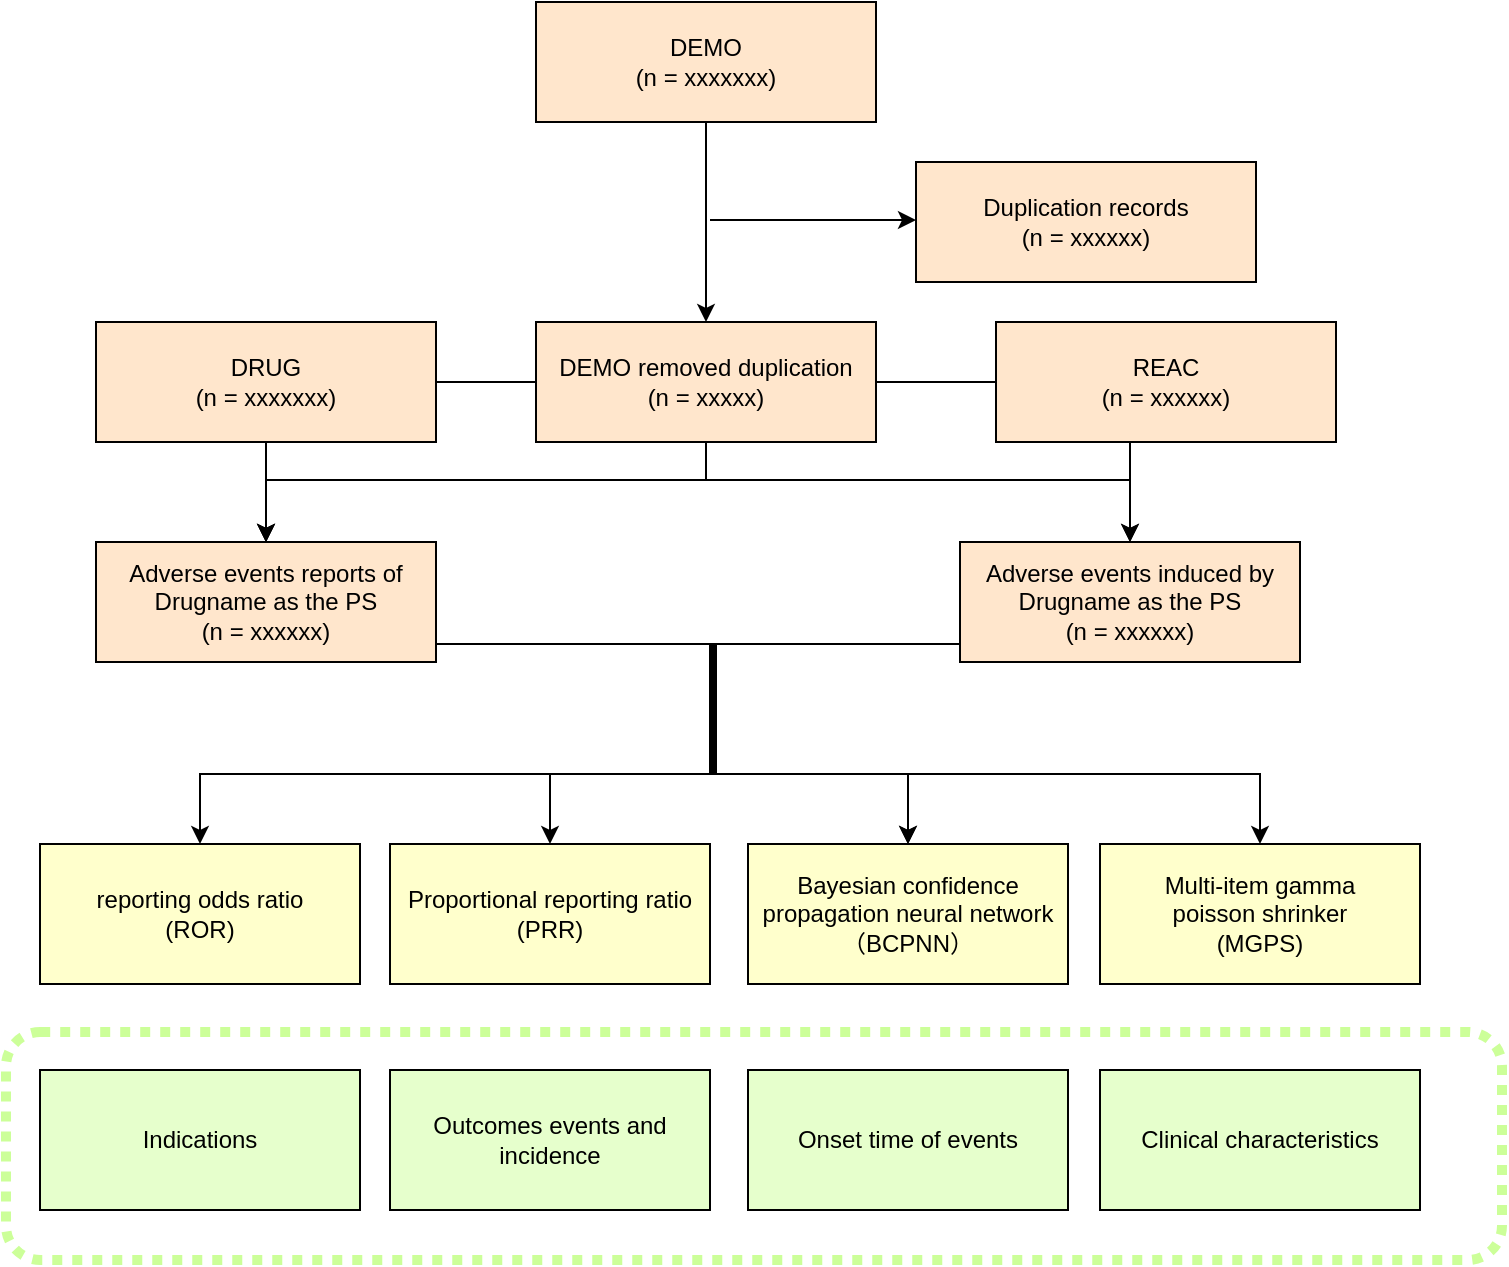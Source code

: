 <mxGraphModel dx="319" dy="251" grid="0" gridSize="10" guides="1" tooltips="1" connect="1" arrows="1" fold="1" page="1" pageScale="1" pageWidth="827" pageHeight="1169" background="#ffffff"><root><mxCell id="0"/><mxCell id="1" parent="0"/><mxCell id="16" style="edgeStyle=orthogonalEdgeStyle;rounded=0;html=1;jettySize=auto;orthogonalLoop=1;" parent="1" source="2" target="3" edge="1"><mxGeometry relative="1" as="geometry"/></mxCell><mxCell id="2" value="DEMO&lt;div&gt;(n = xxxxxxx&lt;span&gt;)&lt;/span&gt;&lt;/div&gt;" style="rounded=0;whiteSpace=wrap;html=1;fillColor=#FFE6CC;" parent="1" vertex="1"><mxGeometry x="310" y="50" width="170" height="60" as="geometry"/></mxCell><mxCell id="20" style="edgeStyle=orthogonalEdgeStyle;rounded=0;html=1;entryX=0.5;entryY=0;jettySize=auto;orthogonalLoop=1;" parent="1" source="3" target="7" edge="1"><mxGeometry relative="1" as="geometry"/></mxCell><mxCell id="21" style="edgeStyle=orthogonalEdgeStyle;rounded=0;html=1;entryX=0.5;entryY=0;jettySize=auto;orthogonalLoop=1;" parent="1" source="3" target="8" edge="1"><mxGeometry relative="1" as="geometry"/></mxCell><mxCell id="26" style="edgeStyle=orthogonalEdgeStyle;rounded=0;html=1;entryX=0.5;entryY=0;jettySize=auto;orthogonalLoop=1;" parent="1" source="3" target="8" edge="1"><mxGeometry relative="1" as="geometry"><Array as="points"><mxPoint x="395" y="289"/><mxPoint x="607" y="289"/></Array></mxGeometry></mxCell><mxCell id="27" style="edgeStyle=orthogonalEdgeStyle;rounded=0;html=1;entryX=0.5;entryY=0;jettySize=auto;orthogonalLoop=1;" parent="1" source="3" target="7" edge="1"><mxGeometry relative="1" as="geometry"><Array as="points"><mxPoint x="395" y="289"/><mxPoint x="175" y="289"/></Array></mxGeometry></mxCell><mxCell id="3" value="DEMO removed duplication&lt;div&gt;(n =&amp;nbsp;&lt;span&gt;xxxxx&lt;/span&gt;&lt;span&gt;)&lt;/span&gt;&lt;br&gt;&lt;/div&gt;" style="rounded=0;whiteSpace=wrap;html=1;fillColor=#FFE6CC;" parent="1" vertex="1"><mxGeometry x="310" y="210" width="170" height="60" as="geometry"/></mxCell><mxCell id="17" style="edgeStyle=orthogonalEdgeStyle;rounded=0;html=1;jettySize=auto;orthogonalLoop=1;" parent="1" edge="1"><mxGeometry relative="1" as="geometry"><mxPoint x="500" y="159" as="targetPoint"/><mxPoint x="397" y="159" as="sourcePoint"/></mxGeometry></mxCell><mxCell id="4" value="Duplication records&lt;br&gt;&lt;div&gt;(n =&amp;nbsp;&lt;span&gt;xxxxxx&lt;/span&gt;&lt;span&gt;)&lt;/span&gt;&lt;br&gt;&lt;/div&gt;" style="rounded=0;whiteSpace=wrap;html=1;fillColor=#FFE6CC;" parent="1" vertex="1"><mxGeometry x="500" y="130" width="170" height="60" as="geometry"/></mxCell><mxCell id="18" style="edgeStyle=orthogonalEdgeStyle;rounded=0;html=1;jettySize=auto;orthogonalLoop=1;" parent="1" source="5" target="7" edge="1"><mxGeometry relative="1" as="geometry"/></mxCell><mxCell id="5" value="DRUG&lt;br&gt;&lt;div&gt;(n =&amp;nbsp;&lt;span&gt;xxxxxxx&lt;/span&gt;&lt;span&gt;)&lt;/span&gt;&lt;br&gt;&lt;/div&gt;" style="rounded=0;whiteSpace=wrap;html=1;fillColor=#FFE6CC;" parent="1" vertex="1"><mxGeometry x="90" y="210" width="170" height="60" as="geometry"/></mxCell><mxCell id="6" value="REAC&lt;br&gt;&lt;div&gt;(n =&amp;nbsp;&lt;span&gt;xxxxxx&lt;/span&gt;&lt;span&gt;)&lt;/span&gt;&lt;br&gt;&lt;/div&gt;" style="rounded=0;whiteSpace=wrap;html=1;fillColor=#FFE6CC;" parent="1" vertex="1"><mxGeometry x="540" y="210" width="170" height="60" as="geometry"/></mxCell><mxCell id="30" style="edgeStyle=orthogonalEdgeStyle;rounded=0;html=1;entryX=0.5;entryY=0;jettySize=auto;orthogonalLoop=1;" parent="1" source="7" target="28" edge="1"><mxGeometry relative="1" as="geometry"><Array as="points"><mxPoint x="400" y="371"/><mxPoint x="400" y="436"/><mxPoint x="496" y="436"/></Array></mxGeometry></mxCell><mxCell id="7" value="Adverse events reports of Drugname as the PS&lt;br&gt;&lt;div&gt;(n =&amp;nbsp;&lt;span&gt;xxxxxx&lt;/span&gt;&lt;span&gt;)&lt;/span&gt;&lt;br&gt;&lt;/div&gt;" style="rounded=0;whiteSpace=wrap;html=1;fillColor=#FFE6CC;" parent="1" vertex="1"><mxGeometry x="90" y="320" width="170" height="60" as="geometry"/></mxCell><mxCell id="31" style="edgeStyle=orthogonalEdgeStyle;rounded=0;html=1;entryX=0.5;entryY=0;jettySize=auto;orthogonalLoop=1;" parent="1" source="8" target="28" edge="1"><mxGeometry relative="1" as="geometry"><Array as="points"><mxPoint x="397" y="371"/><mxPoint x="397" y="436"/><mxPoint x="496" y="436"/></Array></mxGeometry></mxCell><mxCell id="36" style="edgeStyle=orthogonalEdgeStyle;rounded=0;html=1;entryX=0.5;entryY=0;jettySize=auto;orthogonalLoop=1;" parent="1" source="8" target="9" edge="1"><mxGeometry relative="1" as="geometry"><Array as="points"><mxPoint x="400" y="371"/><mxPoint x="400" y="436"/><mxPoint x="142" y="436"/></Array></mxGeometry></mxCell><mxCell id="37" style="edgeStyle=orthogonalEdgeStyle;rounded=0;html=1;entryX=0.5;entryY=0;jettySize=auto;orthogonalLoop=1;" parent="1" source="8" target="10" edge="1"><mxGeometry relative="1" as="geometry"><Array as="points"><mxPoint x="398" y="371"/><mxPoint x="398" y="436"/><mxPoint x="317" y="436"/></Array></mxGeometry></mxCell><mxCell id="38" style="edgeStyle=orthogonalEdgeStyle;rounded=0;html=1;entryX=0.5;entryY=0;jettySize=auto;orthogonalLoop=1;" parent="1" source="8" target="29" edge="1"><mxGeometry relative="1" as="geometry"><Array as="points"><mxPoint x="399" y="371"/><mxPoint x="399" y="436"/><mxPoint x="672" y="436"/></Array></mxGeometry></mxCell><mxCell id="8" value="Adverse events induced by Drugname&amp;nbsp;as the PS&lt;br&gt;&lt;div&gt;(n =&amp;nbsp;&lt;span&gt;xxxxxx&lt;/span&gt;&lt;span&gt;)&lt;/span&gt;&lt;br&gt;&lt;/div&gt;" style="rounded=0;whiteSpace=wrap;html=1;fillColor=#FFE6CC;" parent="1" vertex="1"><mxGeometry x="522" y="320" width="170" height="60" as="geometry"/></mxCell><mxCell id="9" value="&lt;div&gt;reporting odds ratio&lt;/div&gt;&lt;div&gt;(ROR)&lt;/div&gt;" style="rounded=0;whiteSpace=wrap;html=1;fillColor=#FFFFCC;" parent="1" vertex="1"><mxGeometry x="62" y="471" width="160" height="70" as="geometry"/></mxCell><mxCell id="10" value="Proportional reporting ratio&lt;div&gt;(PRR)&lt;/div&gt;" style="rounded=0;whiteSpace=wrap;html=1;fillColor=#FFFFCC;" parent="1" vertex="1"><mxGeometry x="237" y="471" width="160" height="70" as="geometry"/></mxCell><mxCell id="11" value="&lt;div&gt;Indications&lt;/div&gt;" style="rounded=0;whiteSpace=wrap;html=1;fillColor=#E6FFCC;" parent="1" vertex="1"><mxGeometry x="62" y="584" width="160" height="70" as="geometry"/></mxCell><mxCell id="12" value="&lt;div&gt;Outcomes events and incidence&lt;/div&gt;" style="rounded=0;whiteSpace=wrap;html=1;fillColor=#E6FFCC;" parent="1" vertex="1"><mxGeometry x="237" y="584" width="160" height="70" as="geometry"/></mxCell><mxCell id="13" value="&lt;div&gt;Onset time of events&lt;/div&gt;" style="rounded=0;whiteSpace=wrap;html=1;fillColor=#E6FFCC;" parent="1" vertex="1"><mxGeometry x="416" y="584" width="160" height="70" as="geometry"/></mxCell><mxCell id="14" value="&lt;div&gt;Clinical characteristics&lt;/div&gt;" style="rounded=0;whiteSpace=wrap;html=1;fillColor=#E6FFCC;" parent="1" vertex="1"><mxGeometry x="592" y="584" width="160" height="70" as="geometry"/></mxCell><mxCell id="15" value="" style="rounded=1;whiteSpace=wrap;html=1;fillColor=none;dashed=1;dashPattern=1 1;strokeWidth=5;strokeColor=#CCFF99;" parent="1" vertex="1"><mxGeometry x="45" y="565" width="748" height="114" as="geometry"/></mxCell><mxCell id="28" value="Bayesian confidence propagation neural network&lt;div&gt;（BCPNN）&lt;/div&gt;" style="rounded=0;whiteSpace=wrap;html=1;fillColor=#FFFFCC;" parent="1" vertex="1"><mxGeometry x="416" y="471" width="160" height="70" as="geometry"/></mxCell><mxCell id="29" value="Multi-item gamma&lt;div&gt;&lt;span style=&quot;letter-spacing: 0px&quot;&gt;poisson shrinker&lt;/span&gt;&lt;div&gt;&lt;div&gt;(MGPS)&lt;/div&gt;&lt;/div&gt;&lt;/div&gt;" style="rounded=0;whiteSpace=wrap;html=1;fillColor=#FFFFCC;" parent="1" vertex="1"><mxGeometry x="592" y="471" width="160" height="70" as="geometry"/></mxCell></root></mxGraphModel>